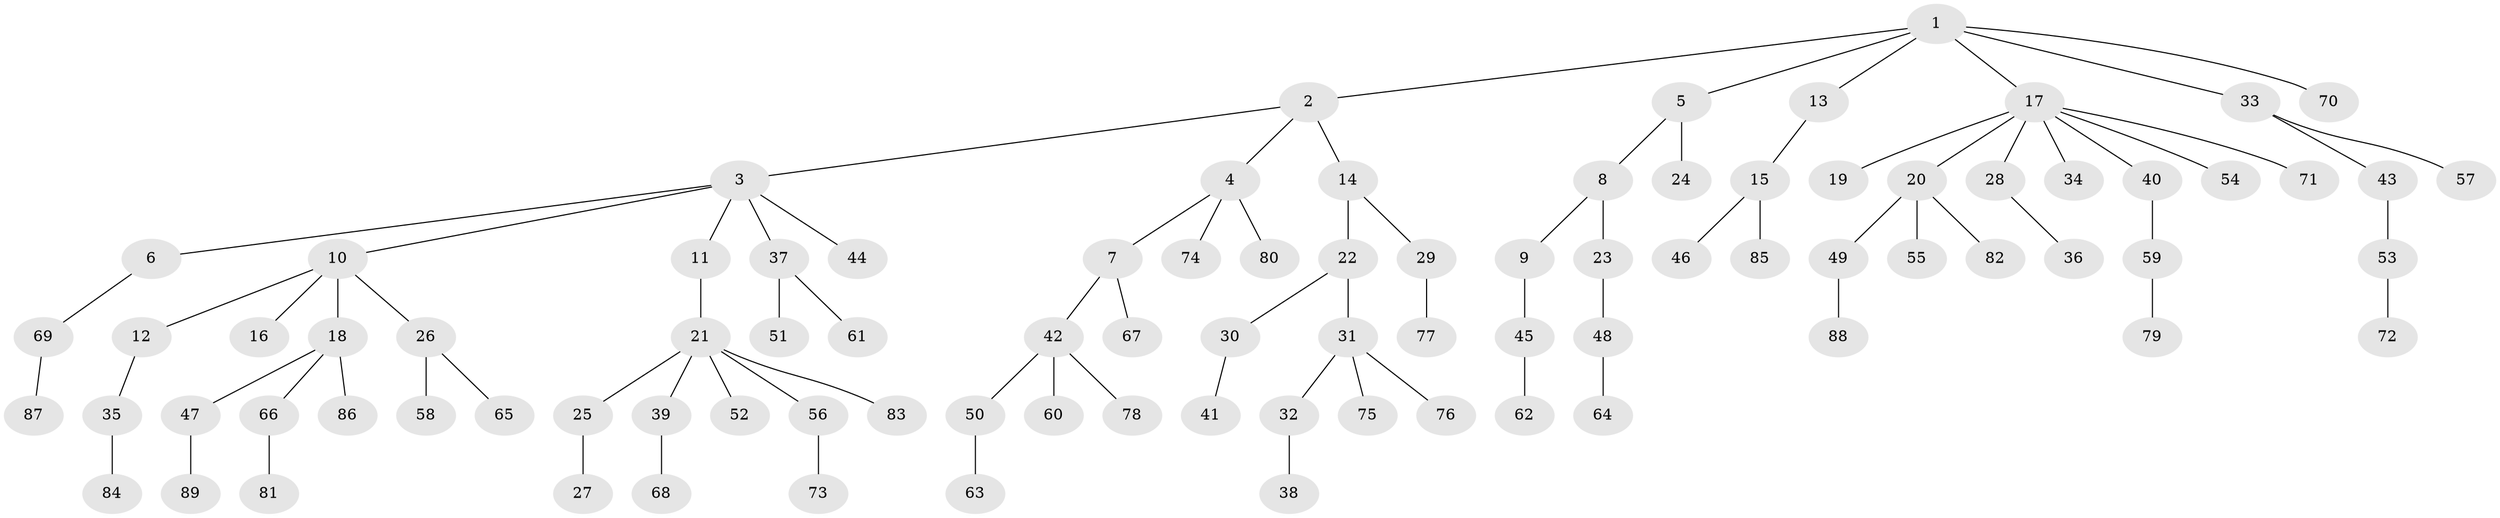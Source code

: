 // Generated by graph-tools (version 1.1) at 2025/36/03/09/25 02:36:54]
// undirected, 89 vertices, 88 edges
graph export_dot {
graph [start="1"]
  node [color=gray90,style=filled];
  1;
  2;
  3;
  4;
  5;
  6;
  7;
  8;
  9;
  10;
  11;
  12;
  13;
  14;
  15;
  16;
  17;
  18;
  19;
  20;
  21;
  22;
  23;
  24;
  25;
  26;
  27;
  28;
  29;
  30;
  31;
  32;
  33;
  34;
  35;
  36;
  37;
  38;
  39;
  40;
  41;
  42;
  43;
  44;
  45;
  46;
  47;
  48;
  49;
  50;
  51;
  52;
  53;
  54;
  55;
  56;
  57;
  58;
  59;
  60;
  61;
  62;
  63;
  64;
  65;
  66;
  67;
  68;
  69;
  70;
  71;
  72;
  73;
  74;
  75;
  76;
  77;
  78;
  79;
  80;
  81;
  82;
  83;
  84;
  85;
  86;
  87;
  88;
  89;
  1 -- 2;
  1 -- 5;
  1 -- 13;
  1 -- 17;
  1 -- 33;
  1 -- 70;
  2 -- 3;
  2 -- 4;
  2 -- 14;
  3 -- 6;
  3 -- 10;
  3 -- 11;
  3 -- 37;
  3 -- 44;
  4 -- 7;
  4 -- 74;
  4 -- 80;
  5 -- 8;
  5 -- 24;
  6 -- 69;
  7 -- 42;
  7 -- 67;
  8 -- 9;
  8 -- 23;
  9 -- 45;
  10 -- 12;
  10 -- 16;
  10 -- 18;
  10 -- 26;
  11 -- 21;
  12 -- 35;
  13 -- 15;
  14 -- 22;
  14 -- 29;
  15 -- 46;
  15 -- 85;
  17 -- 19;
  17 -- 20;
  17 -- 28;
  17 -- 34;
  17 -- 40;
  17 -- 54;
  17 -- 71;
  18 -- 47;
  18 -- 66;
  18 -- 86;
  20 -- 49;
  20 -- 55;
  20 -- 82;
  21 -- 25;
  21 -- 39;
  21 -- 52;
  21 -- 56;
  21 -- 83;
  22 -- 30;
  22 -- 31;
  23 -- 48;
  25 -- 27;
  26 -- 58;
  26 -- 65;
  28 -- 36;
  29 -- 77;
  30 -- 41;
  31 -- 32;
  31 -- 75;
  31 -- 76;
  32 -- 38;
  33 -- 43;
  33 -- 57;
  35 -- 84;
  37 -- 51;
  37 -- 61;
  39 -- 68;
  40 -- 59;
  42 -- 50;
  42 -- 60;
  42 -- 78;
  43 -- 53;
  45 -- 62;
  47 -- 89;
  48 -- 64;
  49 -- 88;
  50 -- 63;
  53 -- 72;
  56 -- 73;
  59 -- 79;
  66 -- 81;
  69 -- 87;
}
